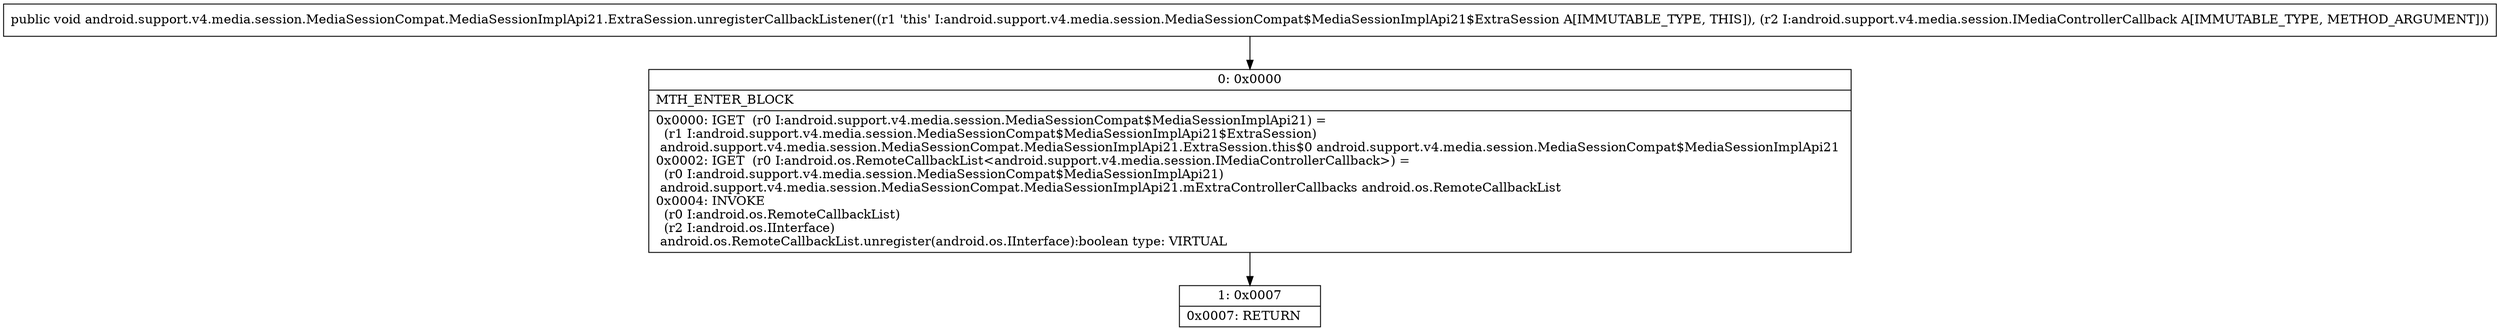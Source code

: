 digraph "CFG forandroid.support.v4.media.session.MediaSessionCompat.MediaSessionImplApi21.ExtraSession.unregisterCallbackListener(Landroid\/support\/v4\/media\/session\/IMediaControllerCallback;)V" {
Node_0 [shape=record,label="{0\:\ 0x0000|MTH_ENTER_BLOCK\l|0x0000: IGET  (r0 I:android.support.v4.media.session.MediaSessionCompat$MediaSessionImplApi21) = \l  (r1 I:android.support.v4.media.session.MediaSessionCompat$MediaSessionImplApi21$ExtraSession)\l android.support.v4.media.session.MediaSessionCompat.MediaSessionImplApi21.ExtraSession.this$0 android.support.v4.media.session.MediaSessionCompat$MediaSessionImplApi21 \l0x0002: IGET  (r0 I:android.os.RemoteCallbackList\<android.support.v4.media.session.IMediaControllerCallback\>) = \l  (r0 I:android.support.v4.media.session.MediaSessionCompat$MediaSessionImplApi21)\l android.support.v4.media.session.MediaSessionCompat.MediaSessionImplApi21.mExtraControllerCallbacks android.os.RemoteCallbackList \l0x0004: INVOKE  \l  (r0 I:android.os.RemoteCallbackList)\l  (r2 I:android.os.IInterface)\l android.os.RemoteCallbackList.unregister(android.os.IInterface):boolean type: VIRTUAL \l}"];
Node_1 [shape=record,label="{1\:\ 0x0007|0x0007: RETURN   \l}"];
MethodNode[shape=record,label="{public void android.support.v4.media.session.MediaSessionCompat.MediaSessionImplApi21.ExtraSession.unregisterCallbackListener((r1 'this' I:android.support.v4.media.session.MediaSessionCompat$MediaSessionImplApi21$ExtraSession A[IMMUTABLE_TYPE, THIS]), (r2 I:android.support.v4.media.session.IMediaControllerCallback A[IMMUTABLE_TYPE, METHOD_ARGUMENT])) }"];
MethodNode -> Node_0;
Node_0 -> Node_1;
}

